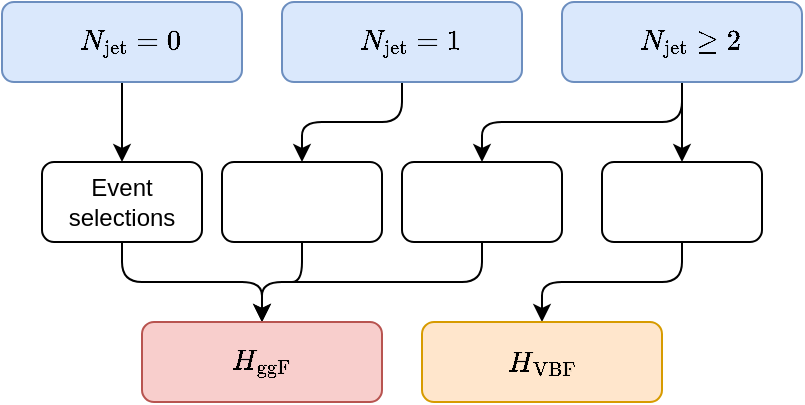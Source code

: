 <mxfile version="24.0.3" type="github">
  <diagram name="Page-1" id="X16mSDdHCv-h6rGoC5ON">
    <mxGraphModel dx="1216" dy="506" grid="1" gridSize="10" guides="1" tooltips="1" connect="1" arrows="1" fold="1" page="1" pageScale="1" pageWidth="850" pageHeight="1100" math="1" shadow="0">
      <root>
        <mxCell id="0" />
        <mxCell id="1" parent="0" />
        <mxCell id="pC5ZbXslh8FORF_Khhwl-13" style="edgeStyle=none;rounded=0;orthogonalLoop=1;jettySize=auto;html=1;entryX=0.5;entryY=0;entryDx=0;entryDy=0;" edge="1" parent="1" source="pC5ZbXslh8FORF_Khhwl-1" target="pC5ZbXslh8FORF_Khhwl-5">
          <mxGeometry relative="1" as="geometry" />
        </mxCell>
        <mxCell id="pC5ZbXslh8FORF_Khhwl-1" value="&lt;svg xmlns:xlink=&quot;http://www.w3.org/1999/xlink&quot; viewBox=&quot;0 -442 572 453&quot; role=&quot;img&quot; height=&quot;1.025ex&quot; width=&quot;1.294ex&quot; xmlns=&quot;http://www.w3.org/2000/svg&quot; style=&quot;vertical-align: -0.025ex;&quot;&gt;&lt;defs&gt;&lt;path d=&quot;M52 289Q59 331 106 386T222 442Q257 442 286 424T329 379Q371 442 430 442Q467 442 494 420T522 361Q522 332 508 314T481 292T458 288Q439 288 427 299T415 328Q415 374 465 391Q454 404 425 404Q412 404 406 402Q368 386 350 336Q290 115 290 78Q290 50 306 38T341 26Q378 26 414 59T463 140Q466 150 469 151T485 153H489Q504 153 504 145Q504 144 502 134Q486 77 440 33T333 -11Q263 -11 227 52Q186 -10 133 -10H127Q78 -10 57 16T35 71Q35 103 54 123T99 143Q142 143 142 101Q142 81 130 66T107 46T94 41L91 40Q91 39 97 36T113 29T132 26Q168 26 194 71Q203 87 217 139T245 247T261 313Q266 340 266 352Q266 380 251 392T217 404Q177 404 142 372T93 290Q91 281 88 280T72 278H58Q52 284 52 289Z&quot; id=&quot;MJX-2-TEX-I-1D465&quot;&gt;&lt;/path&gt;&lt;/defs&gt;&lt;g transform=&quot;scale(1,-1)&quot; stroke-width=&quot;0&quot; fill=&quot;currentColor&quot; stroke=&quot;currentColor&quot;&gt;&lt;g data-mml-node=&quot;math&quot;&gt;&lt;g data-mml-node=&quot;mi&quot;&gt;&lt;/g&gt;&lt;/g&gt;&lt;/g&gt;&lt;/svg&gt;\(N_{\text{jet}}=0\)" style="rounded=1;whiteSpace=wrap;html=1;fillColor=#dae8fc;strokeColor=#6c8ebf;" vertex="1" parent="1">
          <mxGeometry x="120" y="320" width="120" height="40" as="geometry" />
        </mxCell>
        <mxCell id="pC5ZbXslh8FORF_Khhwl-15" style="edgeStyle=none;rounded=1;orthogonalLoop=1;jettySize=auto;html=1;entryX=0.5;entryY=0;entryDx=0;entryDy=0;curved=0;" edge="1" parent="1" source="pC5ZbXslh8FORF_Khhwl-2" target="pC5ZbXslh8FORF_Khhwl-6">
          <mxGeometry relative="1" as="geometry">
            <Array as="points">
              <mxPoint x="460" y="380" />
              <mxPoint x="360" y="380" />
            </Array>
          </mxGeometry>
        </mxCell>
        <mxCell id="pC5ZbXslh8FORF_Khhwl-16" style="edgeStyle=none;rounded=0;orthogonalLoop=1;jettySize=auto;html=1;entryX=0.5;entryY=0;entryDx=0;entryDy=0;" edge="1" parent="1" source="pC5ZbXslh8FORF_Khhwl-2" target="pC5ZbXslh8FORF_Khhwl-7">
          <mxGeometry relative="1" as="geometry" />
        </mxCell>
        <mxCell id="pC5ZbXslh8FORF_Khhwl-2" value="&lt;svg viewBox=&quot;0 -442 572 453&quot; height=&quot;1.025ex&quot; width=&quot;1.294ex&quot; xmlns=&quot;http://www.w3.org/2000/svg&quot; style=&quot;vertical-align: -0.025ex;&quot;&gt;&lt;defs&gt;&lt;/defs&gt;&lt;g transform=&quot;scale(1,-1)&quot; stroke-width=&quot;0&quot; fill=&quot;currentColor&quot; stroke=&quot;currentColor&quot;&gt;&lt;g data-mml-node=&quot;math&quot;&gt;&lt;g data-mml-node=&quot;mi&quot;&gt;&lt;/g&gt;&lt;/g&gt;&lt;/g&gt;&lt;/svg&gt;\(N_{\text{jet}}\geq 2\)" style="rounded=1;whiteSpace=wrap;html=1;fillColor=#dae8fc;strokeColor=#6c8ebf;" vertex="1" parent="1">
          <mxGeometry x="400" y="320" width="120" height="40" as="geometry" />
        </mxCell>
        <mxCell id="pC5ZbXslh8FORF_Khhwl-12" style="edgeStyle=none;rounded=1;orthogonalLoop=1;jettySize=auto;html=1;entryX=0.5;entryY=0;entryDx=0;entryDy=0;curved=0;exitX=0.5;exitY=1;exitDx=0;exitDy=0;" edge="1" parent="1" source="pC5ZbXslh8FORF_Khhwl-3" target="pC5ZbXslh8FORF_Khhwl-4">
          <mxGeometry relative="1" as="geometry">
            <Array as="points">
              <mxPoint x="320" y="380" />
              <mxPoint x="270" y="380" />
            </Array>
          </mxGeometry>
        </mxCell>
        <mxCell id="pC5ZbXslh8FORF_Khhwl-3" value="&lt;svg viewBox=&quot;0 -442 572 453&quot; height=&quot;1.025ex&quot; width=&quot;1.294ex&quot; xmlns=&quot;http://www.w3.org/2000/svg&quot; style=&quot;vertical-align: -0.025ex;&quot;&gt;&lt;defs&gt;&lt;/defs&gt;&lt;g transform=&quot;scale(1,-1)&quot; stroke-width=&quot;0&quot; fill=&quot;currentColor&quot; stroke=&quot;currentColor&quot;&gt;&lt;g data-mml-node=&quot;math&quot;&gt;&lt;g data-mml-node=&quot;mi&quot;&gt;&lt;/g&gt;&lt;/g&gt;&lt;/g&gt;&lt;/svg&gt;\(N_{\text{jet}}=1\)" style="rounded=1;whiteSpace=wrap;html=1;fillColor=#dae8fc;strokeColor=#6c8ebf;" vertex="1" parent="1">
          <mxGeometry x="260" y="320" width="120" height="40" as="geometry" />
        </mxCell>
        <mxCell id="pC5ZbXslh8FORF_Khhwl-21" style="edgeStyle=none;rounded=1;orthogonalLoop=1;jettySize=auto;html=1;endArrow=none;endFill=0;exitX=0.5;exitY=1;exitDx=0;exitDy=0;curved=0;" edge="1" parent="1" source="pC5ZbXslh8FORF_Khhwl-4">
          <mxGeometry relative="1" as="geometry">
            <mxPoint x="260" y="460" as="targetPoint" />
            <Array as="points">
              <mxPoint x="270" y="460" />
            </Array>
          </mxGeometry>
        </mxCell>
        <mxCell id="pC5ZbXslh8FORF_Khhwl-4" value="" style="rounded=1;whiteSpace=wrap;html=1;" vertex="1" parent="1">
          <mxGeometry x="230" y="400" width="80" height="40" as="geometry" />
        </mxCell>
        <mxCell id="pC5ZbXslh8FORF_Khhwl-17" style="edgeStyle=none;rounded=1;orthogonalLoop=1;jettySize=auto;html=1;entryX=0.5;entryY=0;entryDx=0;entryDy=0;curved=0;" edge="1" parent="1" source="pC5ZbXslh8FORF_Khhwl-5" target="pC5ZbXslh8FORF_Khhwl-8">
          <mxGeometry relative="1" as="geometry">
            <Array as="points">
              <mxPoint x="180" y="460" />
              <mxPoint x="250" y="460" />
            </Array>
          </mxGeometry>
        </mxCell>
        <mxCell id="pC5ZbXslh8FORF_Khhwl-5" value="Event selections" style="rounded=1;whiteSpace=wrap;html=1;" vertex="1" parent="1">
          <mxGeometry x="140" y="400" width="80" height="40" as="geometry" />
        </mxCell>
        <mxCell id="pC5ZbXslh8FORF_Khhwl-19" style="edgeStyle=none;rounded=1;orthogonalLoop=1;jettySize=auto;html=1;entryX=0.5;entryY=0;entryDx=0;entryDy=0;curved=0;" edge="1" parent="1" source="pC5ZbXslh8FORF_Khhwl-6" target="pC5ZbXslh8FORF_Khhwl-8">
          <mxGeometry relative="1" as="geometry">
            <Array as="points">
              <mxPoint x="360" y="460" />
              <mxPoint x="250" y="460" />
            </Array>
          </mxGeometry>
        </mxCell>
        <mxCell id="pC5ZbXslh8FORF_Khhwl-6" value="" style="rounded=1;whiteSpace=wrap;html=1;" vertex="1" parent="1">
          <mxGeometry x="320" y="400" width="80" height="40" as="geometry" />
        </mxCell>
        <mxCell id="pC5ZbXslh8FORF_Khhwl-22" style="edgeStyle=none;rounded=1;orthogonalLoop=1;jettySize=auto;html=1;entryX=0.5;entryY=0;entryDx=0;entryDy=0;curved=0;" edge="1" parent="1" source="pC5ZbXslh8FORF_Khhwl-7" target="pC5ZbXslh8FORF_Khhwl-9">
          <mxGeometry relative="1" as="geometry">
            <Array as="points">
              <mxPoint x="460" y="460" />
              <mxPoint x="390" y="460" />
            </Array>
          </mxGeometry>
        </mxCell>
        <mxCell id="pC5ZbXslh8FORF_Khhwl-7" value="" style="rounded=1;whiteSpace=wrap;html=1;" vertex="1" parent="1">
          <mxGeometry x="420" y="400" width="80" height="40" as="geometry" />
        </mxCell>
        <mxCell id="pC5ZbXslh8FORF_Khhwl-8" value="\(H_\textrm{ggF}\)" style="rounded=1;whiteSpace=wrap;html=1;fillColor=#f8cecc;strokeColor=#b85450;" vertex="1" parent="1">
          <mxGeometry x="190" y="480" width="120" height="40" as="geometry" />
        </mxCell>
        <mxCell id="pC5ZbXslh8FORF_Khhwl-9" value="\(H_\mathrm{VBF}\)" style="rounded=1;whiteSpace=wrap;html=1;fillColor=#ffe6cc;strokeColor=#d79b00;" vertex="1" parent="1">
          <mxGeometry x="330" y="480" width="120" height="40" as="geometry" />
        </mxCell>
      </root>
    </mxGraphModel>
  </diagram>
</mxfile>
